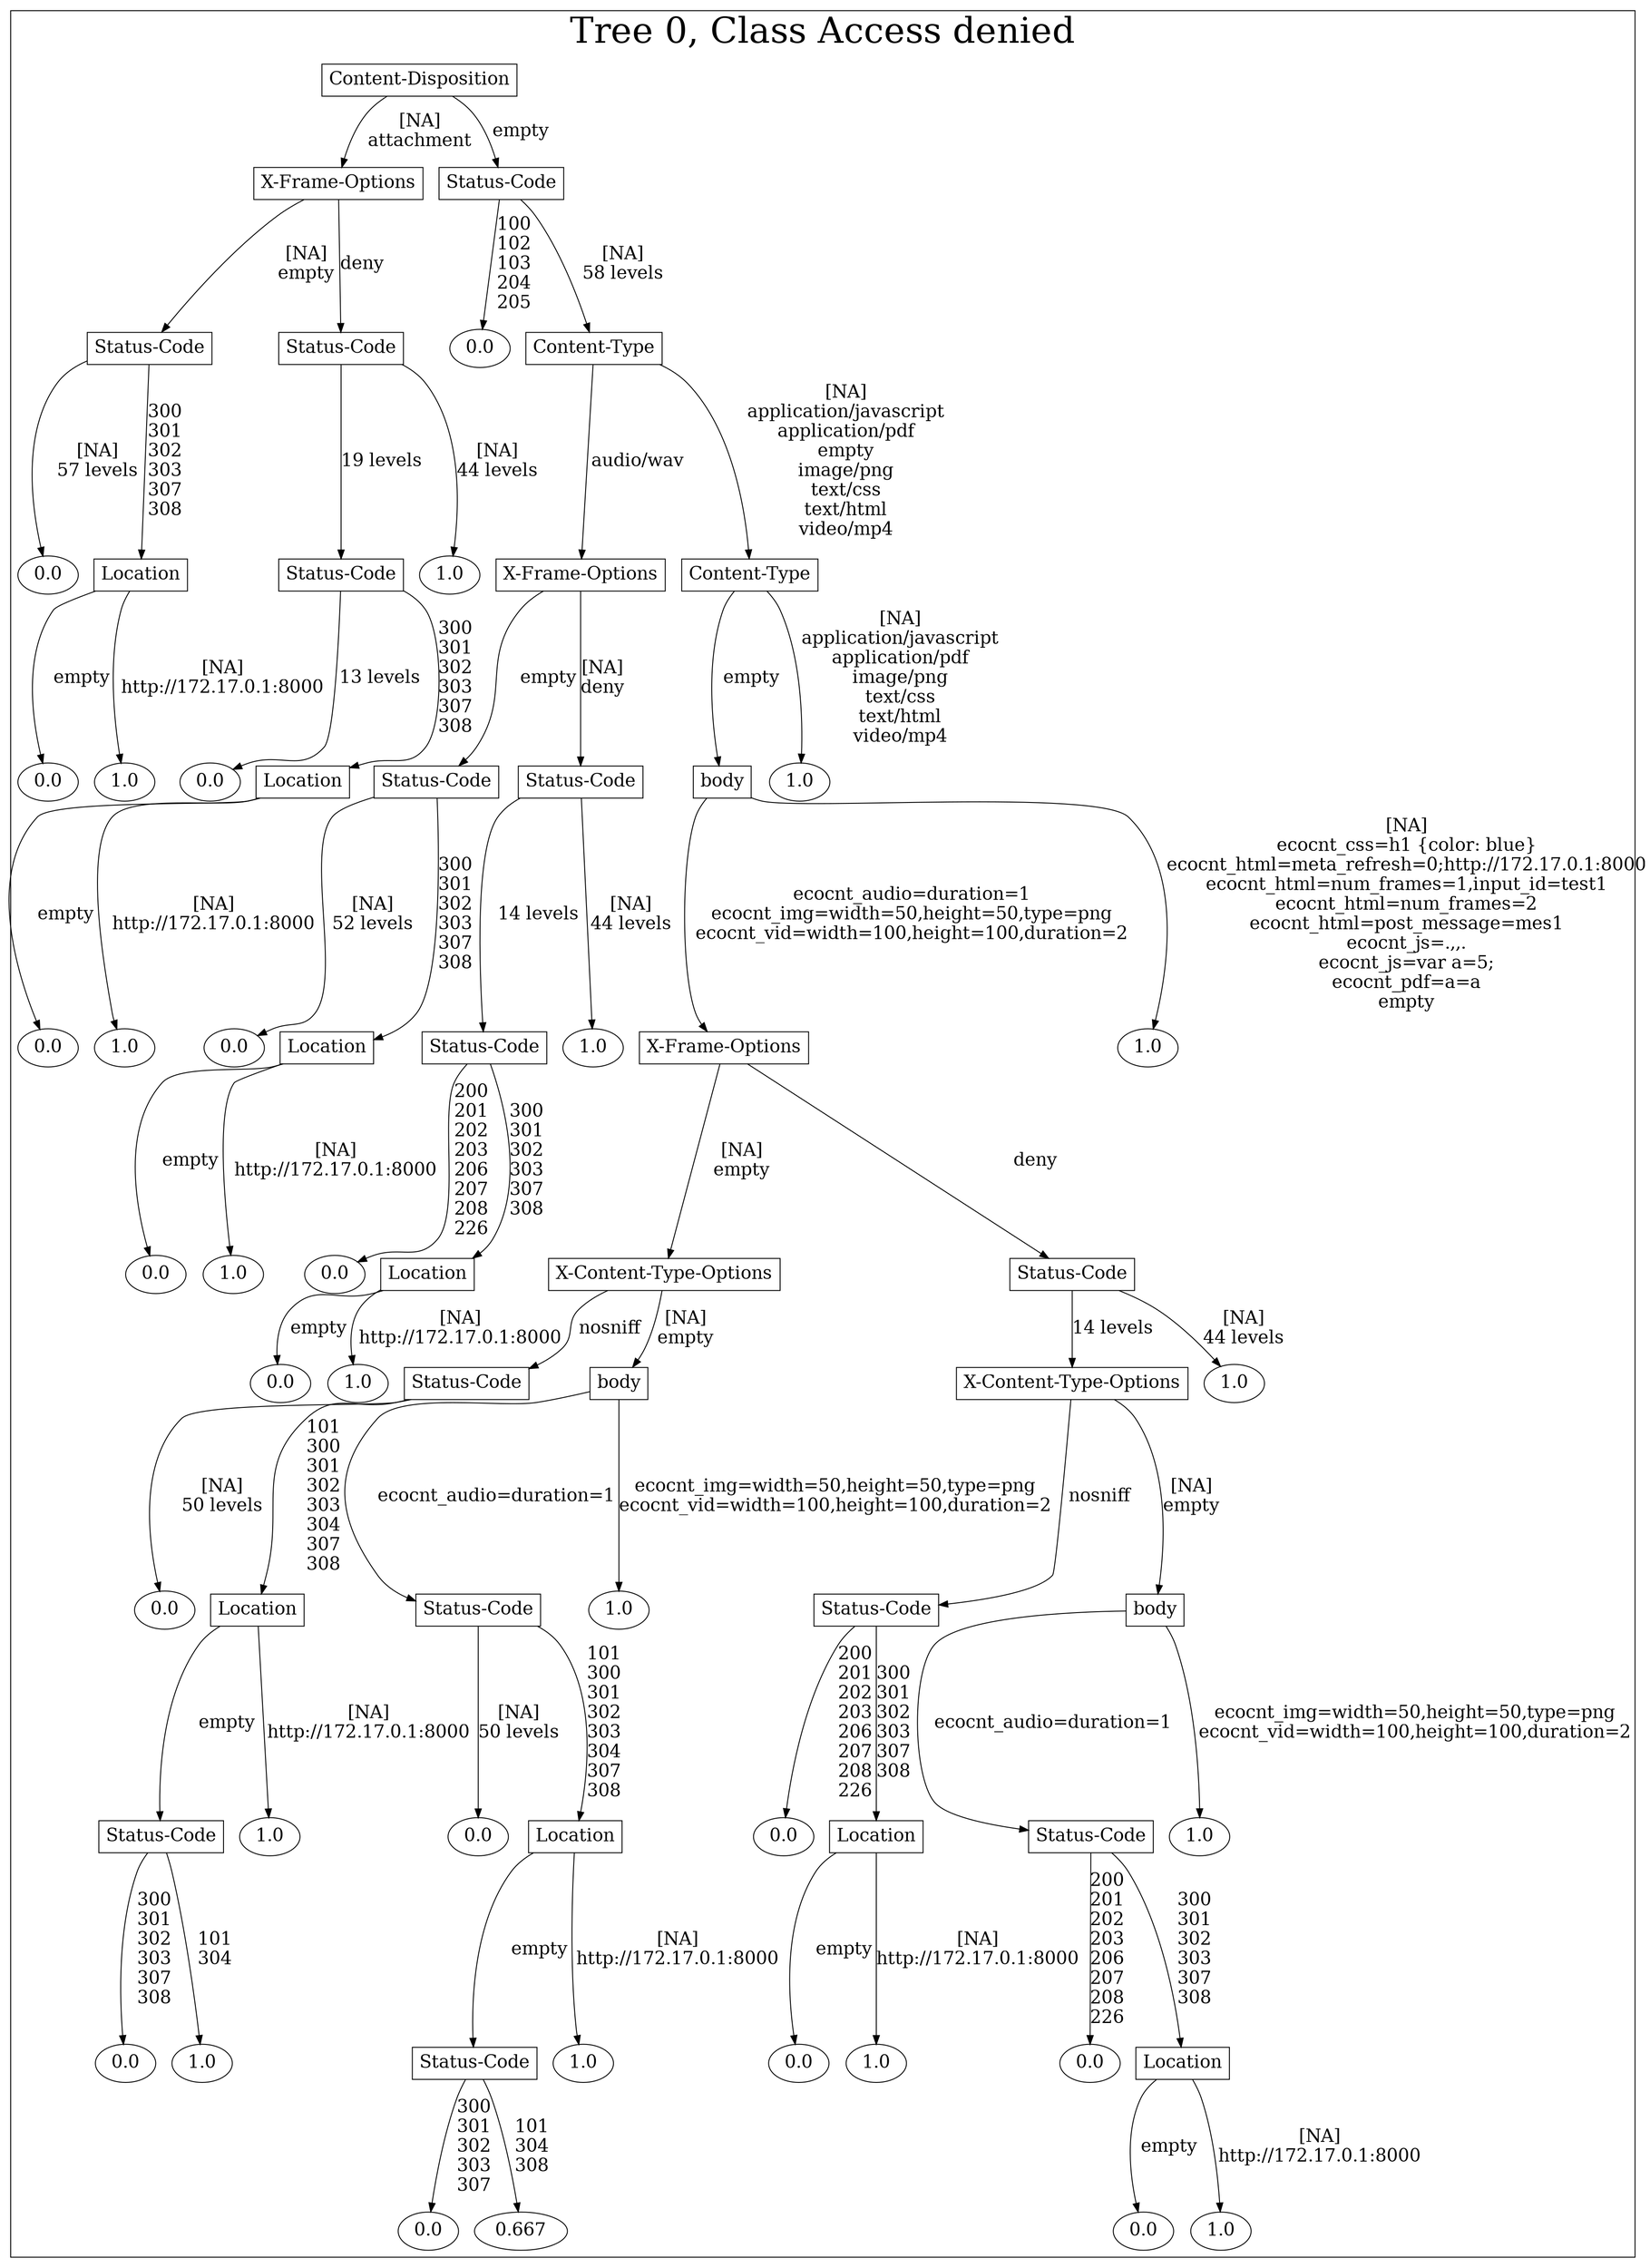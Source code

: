 /*
Generated by:
    http://https://github.com/h2oai/h2o-3/tree/master/h2o-genmodel/src/main/java/hex/genmodel/tools/PrintMojo.java
*/

/*
On a mac:

$ brew install graphviz
$ dot -Tpng file.gv -o file.png
$ open file.png
*/

digraph G {

subgraph cluster_0 {
/* Nodes */

/* Level 0 */
{
"SG_0_Node_0" [shape=box, fontsize=20, label="Content-Disposition"]
}

/* Level 1 */
{
"SG_0_Node_1" [shape=box, fontsize=20, label="X-Frame-Options"]
"SG_0_Node_2" [shape=box, fontsize=20, label="Status-Code"]
}

/* Level 2 */
{
"SG_0_Node_3" [shape=box, fontsize=20, label="Status-Code"]
"SG_0_Node_4" [shape=box, fontsize=20, label="Status-Code"]
"SG_0_Node_34" [fontsize=20, label="0.0"]
"SG_0_Node_5" [shape=box, fontsize=20, label="Content-Type"]
}

/* Level 3 */
{
"SG_0_Node_35" [fontsize=20, label="0.0"]
"SG_0_Node_6" [shape=box, fontsize=20, label="Location"]
"SG_0_Node_7" [shape=box, fontsize=20, label="Status-Code"]
"SG_0_Node_36" [fontsize=20, label="1.0"]
"SG_0_Node_8" [shape=box, fontsize=20, label="X-Frame-Options"]
"SG_0_Node_9" [shape=box, fontsize=20, label="Content-Type"]
}

/* Level 4 */
{
"SG_0_Node_37" [fontsize=20, label="0.0"]
"SG_0_Node_38" [fontsize=20, label="1.0"]
"SG_0_Node_39" [fontsize=20, label="0.0"]
"SG_0_Node_10" [shape=box, fontsize=20, label="Location"]
"SG_0_Node_11" [shape=box, fontsize=20, label="Status-Code"]
"SG_0_Node_12" [shape=box, fontsize=20, label="Status-Code"]
"SG_0_Node_13" [shape=box, fontsize=20, label="body"]
"SG_0_Node_40" [fontsize=20, label="1.0"]
}

/* Level 5 */
{
"SG_0_Node_41" [fontsize=20, label="0.0"]
"SG_0_Node_42" [fontsize=20, label="1.0"]
"SG_0_Node_43" [fontsize=20, label="0.0"]
"SG_0_Node_14" [shape=box, fontsize=20, label="Location"]
"SG_0_Node_15" [shape=box, fontsize=20, label="Status-Code"]
"SG_0_Node_44" [fontsize=20, label="1.0"]
"SG_0_Node_16" [shape=box, fontsize=20, label="X-Frame-Options"]
"SG_0_Node_45" [fontsize=20, label="1.0"]
}

/* Level 6 */
{
"SG_0_Node_46" [fontsize=20, label="0.0"]
"SG_0_Node_47" [fontsize=20, label="1.0"]
"SG_0_Node_48" [fontsize=20, label="0.0"]
"SG_0_Node_17" [shape=box, fontsize=20, label="Location"]
"SG_0_Node_18" [shape=box, fontsize=20, label="X-Content-Type-Options"]
"SG_0_Node_19" [shape=box, fontsize=20, label="Status-Code"]
}

/* Level 7 */
{
"SG_0_Node_49" [fontsize=20, label="0.0"]
"SG_0_Node_50" [fontsize=20, label="1.0"]
"SG_0_Node_20" [shape=box, fontsize=20, label="Status-Code"]
"SG_0_Node_21" [shape=box, fontsize=20, label="body"]
"SG_0_Node_22" [shape=box, fontsize=20, label="X-Content-Type-Options"]
"SG_0_Node_51" [fontsize=20, label="1.0"]
}

/* Level 8 */
{
"SG_0_Node_52" [fontsize=20, label="0.0"]
"SG_0_Node_23" [shape=box, fontsize=20, label="Location"]
"SG_0_Node_24" [shape=box, fontsize=20, label="Status-Code"]
"SG_0_Node_53" [fontsize=20, label="1.0"]
"SG_0_Node_25" [shape=box, fontsize=20, label="Status-Code"]
"SG_0_Node_26" [shape=box, fontsize=20, label="body"]
}

/* Level 9 */
{
"SG_0_Node_27" [shape=box, fontsize=20, label="Status-Code"]
"SG_0_Node_54" [fontsize=20, label="1.0"]
"SG_0_Node_55" [fontsize=20, label="0.0"]
"SG_0_Node_28" [shape=box, fontsize=20, label="Location"]
"SG_0_Node_56" [fontsize=20, label="0.0"]
"SG_0_Node_29" [shape=box, fontsize=20, label="Location"]
"SG_0_Node_30" [shape=box, fontsize=20, label="Status-Code"]
"SG_0_Node_57" [fontsize=20, label="1.0"]
}

/* Level 10 */
{
"SG_0_Node_58" [fontsize=20, label="0.0"]
"SG_0_Node_59" [fontsize=20, label="1.0"]
"SG_0_Node_31" [shape=box, fontsize=20, label="Status-Code"]
"SG_0_Node_60" [fontsize=20, label="1.0"]
"SG_0_Node_61" [fontsize=20, label="0.0"]
"SG_0_Node_62" [fontsize=20, label="1.0"]
"SG_0_Node_63" [fontsize=20, label="0.0"]
"SG_0_Node_32" [shape=box, fontsize=20, label="Location"]
}

/* Level 11 */
{
"SG_0_Node_64" [fontsize=20, label="0.0"]
"SG_0_Node_65" [fontsize=20, label="0.667"]
"SG_0_Node_66" [fontsize=20, label="0.0"]
"SG_0_Node_67" [fontsize=20, label="1.0"]
}

/* Edges */
"SG_0_Node_0" -> "SG_0_Node_1" [fontsize=20, label="[NA]
attachment
"]
"SG_0_Node_0" -> "SG_0_Node_2" [fontsize=20, label="empty
"]
"SG_0_Node_2" -> "SG_0_Node_34" [fontsize=20, label="100
102
103
204
205
"]
"SG_0_Node_2" -> "SG_0_Node_5" [fontsize=20, label="[NA]
58 levels
"]
"SG_0_Node_5" -> "SG_0_Node_8" [fontsize=20, label="audio/wav
"]
"SG_0_Node_5" -> "SG_0_Node_9" [fontsize=20, label="[NA]
application/javascript
application/pdf
empty
image/png
text/css
text/html
video/mp4
"]
"SG_0_Node_9" -> "SG_0_Node_13" [fontsize=20, label="empty
"]
"SG_0_Node_9" -> "SG_0_Node_40" [fontsize=20, label="[NA]
application/javascript
application/pdf
image/png
text/css
text/html
video/mp4
"]
"SG_0_Node_13" -> "SG_0_Node_16" [fontsize=20, label="ecocnt_audio=duration=1
ecocnt_img=width=50,height=50,type=png
ecocnt_vid=width=100,height=100,duration=2
"]
"SG_0_Node_13" -> "SG_0_Node_45" [fontsize=20, label="[NA]
ecocnt_css=h1 {color: blue}
ecocnt_html=meta_refresh=0;http://172.17.0.1:8000
ecocnt_html=num_frames=1,input_id=test1
ecocnt_html=num_frames=2
ecocnt_html=post_message=mes1
ecocnt_js=.,,.
ecocnt_js=var a=5;
ecocnt_pdf=a=a
empty
"]
"SG_0_Node_16" -> "SG_0_Node_18" [fontsize=20, label="[NA]
empty
"]
"SG_0_Node_16" -> "SG_0_Node_19" [fontsize=20, label="deny
"]
"SG_0_Node_19" -> "SG_0_Node_22" [fontsize=20, label="14 levels
"]
"SG_0_Node_19" -> "SG_0_Node_51" [fontsize=20, label="[NA]
44 levels
"]
"SG_0_Node_22" -> "SG_0_Node_25" [fontsize=20, label="nosniff
"]
"SG_0_Node_22" -> "SG_0_Node_26" [fontsize=20, label="[NA]
empty
"]
"SG_0_Node_26" -> "SG_0_Node_30" [fontsize=20, label="ecocnt_audio=duration=1
"]
"SG_0_Node_26" -> "SG_0_Node_57" [fontsize=20, label="ecocnt_img=width=50,height=50,type=png
ecocnt_vid=width=100,height=100,duration=2
"]
"SG_0_Node_30" -> "SG_0_Node_63" [fontsize=20, label="200
201
202
203
206
207
208
226
"]
"SG_0_Node_30" -> "SG_0_Node_32" [fontsize=20, label="300
301
302
303
307
308
"]
"SG_0_Node_32" -> "SG_0_Node_66" [fontsize=20, label="empty
"]
"SG_0_Node_32" -> "SG_0_Node_67" [fontsize=20, label="[NA]
http://172.17.0.1:8000
"]
"SG_0_Node_25" -> "SG_0_Node_56" [fontsize=20, label="200
201
202
203
206
207
208
226
"]
"SG_0_Node_25" -> "SG_0_Node_29" [fontsize=20, label="300
301
302
303
307
308
"]
"SG_0_Node_29" -> "SG_0_Node_61" [fontsize=20, label="empty
"]
"SG_0_Node_29" -> "SG_0_Node_62" [fontsize=20, label="[NA]
http://172.17.0.1:8000
"]
"SG_0_Node_18" -> "SG_0_Node_20" [fontsize=20, label="nosniff
"]
"SG_0_Node_18" -> "SG_0_Node_21" [fontsize=20, label="[NA]
empty
"]
"SG_0_Node_21" -> "SG_0_Node_24" [fontsize=20, label="ecocnt_audio=duration=1
"]
"SG_0_Node_21" -> "SG_0_Node_53" [fontsize=20, label="ecocnt_img=width=50,height=50,type=png
ecocnt_vid=width=100,height=100,duration=2
"]
"SG_0_Node_24" -> "SG_0_Node_55" [fontsize=20, label="[NA]
50 levels
"]
"SG_0_Node_24" -> "SG_0_Node_28" [fontsize=20, label="101
300
301
302
303
304
307
308
"]
"SG_0_Node_28" -> "SG_0_Node_31" [fontsize=20, label="empty
"]
"SG_0_Node_28" -> "SG_0_Node_60" [fontsize=20, label="[NA]
http://172.17.0.1:8000
"]
"SG_0_Node_31" -> "SG_0_Node_64" [fontsize=20, label="300
301
302
303
307
"]
"SG_0_Node_31" -> "SG_0_Node_65" [fontsize=20, label="101
304
308
"]
"SG_0_Node_20" -> "SG_0_Node_52" [fontsize=20, label="[NA]
50 levels
"]
"SG_0_Node_20" -> "SG_0_Node_23" [fontsize=20, label="101
300
301
302
303
304
307
308
"]
"SG_0_Node_23" -> "SG_0_Node_27" [fontsize=20, label="empty
"]
"SG_0_Node_23" -> "SG_0_Node_54" [fontsize=20, label="[NA]
http://172.17.0.1:8000
"]
"SG_0_Node_27" -> "SG_0_Node_58" [fontsize=20, label="300
301
302
303
307
308
"]
"SG_0_Node_27" -> "SG_0_Node_59" [fontsize=20, label="101
304
"]
"SG_0_Node_8" -> "SG_0_Node_11" [fontsize=20, label="empty
"]
"SG_0_Node_8" -> "SG_0_Node_12" [fontsize=20, label="[NA]
deny
"]
"SG_0_Node_12" -> "SG_0_Node_15" [fontsize=20, label="14 levels
"]
"SG_0_Node_12" -> "SG_0_Node_44" [fontsize=20, label="[NA]
44 levels
"]
"SG_0_Node_15" -> "SG_0_Node_48" [fontsize=20, label="200
201
202
203
206
207
208
226
"]
"SG_0_Node_15" -> "SG_0_Node_17" [fontsize=20, label="300
301
302
303
307
308
"]
"SG_0_Node_17" -> "SG_0_Node_49" [fontsize=20, label="empty
"]
"SG_0_Node_17" -> "SG_0_Node_50" [fontsize=20, label="[NA]
http://172.17.0.1:8000
"]
"SG_0_Node_11" -> "SG_0_Node_43" [fontsize=20, label="[NA]
52 levels
"]
"SG_0_Node_11" -> "SG_0_Node_14" [fontsize=20, label="300
301
302
303
307
308
"]
"SG_0_Node_14" -> "SG_0_Node_46" [fontsize=20, label="empty
"]
"SG_0_Node_14" -> "SG_0_Node_47" [fontsize=20, label="[NA]
http://172.17.0.1:8000
"]
"SG_0_Node_1" -> "SG_0_Node_3" [fontsize=20, label="[NA]
empty
"]
"SG_0_Node_1" -> "SG_0_Node_4" [fontsize=20, label="deny
"]
"SG_0_Node_4" -> "SG_0_Node_7" [fontsize=20, label="19 levels
"]
"SG_0_Node_4" -> "SG_0_Node_36" [fontsize=20, label="[NA]
44 levels
"]
"SG_0_Node_7" -> "SG_0_Node_39" [fontsize=20, label="13 levels
"]
"SG_0_Node_7" -> "SG_0_Node_10" [fontsize=20, label="300
301
302
303
307
308
"]
"SG_0_Node_10" -> "SG_0_Node_41" [fontsize=20, label="empty
"]
"SG_0_Node_10" -> "SG_0_Node_42" [fontsize=20, label="[NA]
http://172.17.0.1:8000
"]
"SG_0_Node_3" -> "SG_0_Node_35" [fontsize=20, label="[NA]
57 levels
"]
"SG_0_Node_3" -> "SG_0_Node_6" [fontsize=20, label="300
301
302
303
307
308
"]
"SG_0_Node_6" -> "SG_0_Node_37" [fontsize=20, label="empty
"]
"SG_0_Node_6" -> "SG_0_Node_38" [fontsize=20, label="[NA]
http://172.17.0.1:8000
"]

fontsize=40
label="Tree 0, Class Access denied"
}

}

